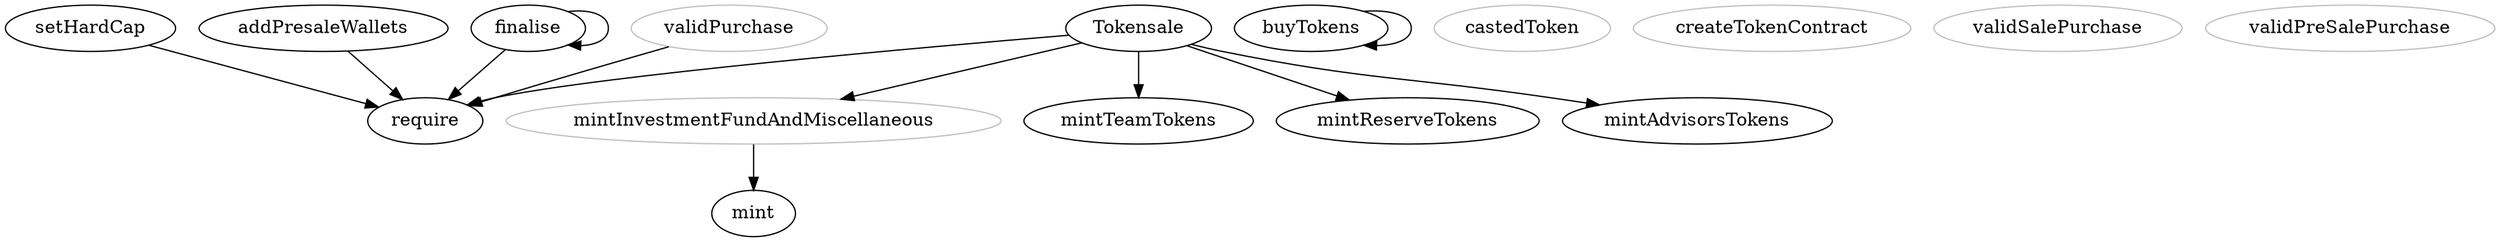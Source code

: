 strict digraph {
  Tokensale
  require
  mintInvestmentFundAndMiscellaneous [color=gray]
  mintTeamTokens
  mintReserveTokens
  mintAdvisorsTokens
  setHardCap
  addPresaleWallets
  buyTokens
  finalise
  mint
  castedToken [color=gray]
  createTokenContract [color=gray]
  validSalePurchase [color=gray]
  validPreSalePurchase [color=gray]
  validPurchase [color=gray]
  Tokensale -> require
  Tokensale -> mintInvestmentFundAndMiscellaneous
  Tokensale -> mintTeamTokens
  Tokensale -> mintReserveTokens
  Tokensale -> mintAdvisorsTokens
  setHardCap -> require
  addPresaleWallets -> require
  buyTokens -> buyTokens
  finalise -> require
  finalise -> finalise
  mintInvestmentFundAndMiscellaneous -> mint
  validPurchase -> require
}


